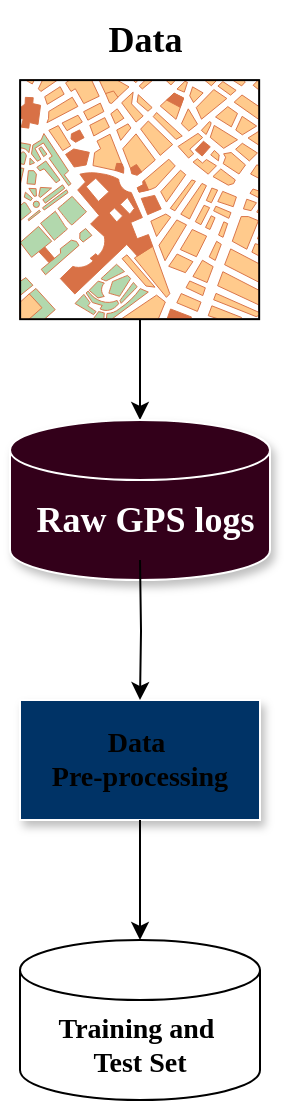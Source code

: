 <mxfile version="24.3.1" type="github">
  <diagram name="Page-1" id="dWGB697axDDO42A998fh">
    <mxGraphModel dx="1034" dy="428" grid="1" gridSize="10" guides="1" tooltips="1" connect="1" arrows="1" fold="1" page="1" pageScale="1" pageWidth="850" pageHeight="1100" math="0" shadow="0">
      <root>
        <mxCell id="0" />
        <mxCell id="1" parent="0" />
        <mxCell id="OYi4TdOpJmQgkF10jcRI-13" value="&lt;font style=&quot;font-size: 14px;&quot; data-sider-select-id=&quot;f0aeece9-c9f1-42d2-b153-bde047444f64&quot; face=&quot;Times New Roman&quot;&gt;&lt;b style=&quot;&quot; data-sider-select-id=&quot;0e5ebacd-89b2-425b-83a0-d9d86da7854b&quot;&gt;Data&amp;nbsp;&lt;/b&gt;&lt;/font&gt;&lt;div&gt;&lt;font style=&quot;font-size: 14px;&quot; data-sider-select-id=&quot;f0aeece9-c9f1-42d2-b153-bde047444f64&quot; face=&quot;Times New Roman&quot;&gt;&lt;b style=&quot;&quot; data-sider-select-id=&quot;0e5ebacd-89b2-425b-83a0-d9d86da7854b&quot;&gt;Pre-processing&lt;/b&gt;&lt;/font&gt;&lt;/div&gt;" style="rounded=1;whiteSpace=wrap;html=1;arcSize=0;fillColor=#003366;strokeColor=#FFFFFF;shadow=1;" vertex="1" parent="1">
          <mxGeometry x="80" y="350" width="120" height="60" as="geometry" />
        </mxCell>
        <mxCell id="OYi4TdOpJmQgkF10jcRI-5" style="edgeStyle=orthogonalEdgeStyle;rounded=0;orthogonalLoop=1;jettySize=auto;html=1;" edge="1" parent="1" source="OYi4TdOpJmQgkF10jcRI-1" target="OYi4TdOpJmQgkF10jcRI-4">
          <mxGeometry relative="1" as="geometry" />
        </mxCell>
        <mxCell id="OYi4TdOpJmQgkF10jcRI-1" value="" style="verticalLabelPosition=bottom;shadow=0;dashed=0;align=center;html=1;verticalAlign=top;strokeWidth=1;shape=mxgraph.mockup.misc.map;" vertex="1" parent="1">
          <mxGeometry x="80" y="40" width="120" height="120" as="geometry" />
        </mxCell>
        <mxCell id="OYi4TdOpJmQgkF10jcRI-4" value="" style="shape=cylinder3;whiteSpace=wrap;html=1;boundedLbl=1;backgroundOutline=1;size=15;strokeColor=#FFFFFF;fillColor=#33001A;shadow=1;" vertex="1" parent="1">
          <mxGeometry x="75" y="210" width="130" height="80" as="geometry" />
        </mxCell>
        <mxCell id="OYi4TdOpJmQgkF10jcRI-14" style="edgeStyle=orthogonalEdgeStyle;rounded=0;orthogonalLoop=1;jettySize=auto;html=1;" edge="1" parent="1" target="OYi4TdOpJmQgkF10jcRI-13">
          <mxGeometry relative="1" as="geometry">
            <mxPoint x="140" y="280" as="sourcePoint" />
          </mxGeometry>
        </mxCell>
        <mxCell id="OYi4TdOpJmQgkF10jcRI-9" value="&lt;font style=&quot;font-size: 18px;&quot; data-sider-select-id=&quot;06e7cbaa-cd66-4c10-8a75-33a2f8e5799c&quot; face=&quot;Times New Roman&quot;&gt;&lt;b data-sider-select-id=&quot;8e00bdd2-6bce-48a5-93ed-ec726ae18da7&quot;&gt;&amp;nbsp;Data&lt;/b&gt;&lt;/font&gt;" style="text;html=1;align=center;verticalAlign=middle;resizable=0;points=[];autosize=1;strokeColor=none;fillColor=none;" vertex="1" parent="1">
          <mxGeometry x="105" width="70" height="40" as="geometry" />
        </mxCell>
        <mxCell id="OYi4TdOpJmQgkF10jcRI-16" style="edgeStyle=orthogonalEdgeStyle;rounded=0;orthogonalLoop=1;jettySize=auto;html=1;" edge="1" parent="1" source="OYi4TdOpJmQgkF10jcRI-13" target="OYi4TdOpJmQgkF10jcRI-15">
          <mxGeometry relative="1" as="geometry" />
        </mxCell>
        <mxCell id="OYi4TdOpJmQgkF10jcRI-15" value="&lt;b data-sider-select-id=&quot;471a7e45-63d2-418a-8a50-99a7c63bbdd1&quot;&gt;&lt;font style=&quot;font-size: 14px;&quot; data-sider-select-id=&quot;484702d5-0e9e-4117-8637-a1f8310f32e6&quot; face=&quot;Times New Roman&quot;&gt;Training and&amp;nbsp;&lt;/font&gt;&lt;/b&gt;&lt;div&gt;&lt;b data-sider-select-id=&quot;471a7e45-63d2-418a-8a50-99a7c63bbdd1&quot;&gt;&lt;font style=&quot;font-size: 14px;&quot; data-sider-select-id=&quot;484702d5-0e9e-4117-8637-a1f8310f32e6&quot; face=&quot;Times New Roman&quot;&gt;Test Set&lt;/font&gt;&lt;/b&gt;&lt;/div&gt;" style="shape=cylinder3;whiteSpace=wrap;html=1;boundedLbl=1;backgroundOutline=1;size=15;" vertex="1" parent="1">
          <mxGeometry x="80" y="470" width="120" height="80" as="geometry" />
        </mxCell>
        <mxCell id="OYi4TdOpJmQgkF10jcRI-17" value="&lt;font color=&quot;#ffffff&quot; style=&quot;font-size: 18px;&quot; data-sider-select-id=&quot;3653fa04-61c8-4111-a3c5-5ee79dd6c42f&quot; face=&quot;Times New Roman&quot;&gt;&lt;b data-sider-select-id=&quot;2b22ff3f-645c-4fe1-b2ec-502c9f51d3ab&quot;&gt;&amp;nbsp;Raw GPS logs&lt;/b&gt;&lt;/font&gt;" style="text;html=1;align=center;verticalAlign=middle;resizable=0;points=[];autosize=1;strokeColor=none;fillColor=none;" vertex="1" parent="1">
          <mxGeometry x="70" y="240" width="140" height="40" as="geometry" />
        </mxCell>
      </root>
    </mxGraphModel>
  </diagram>
</mxfile>
